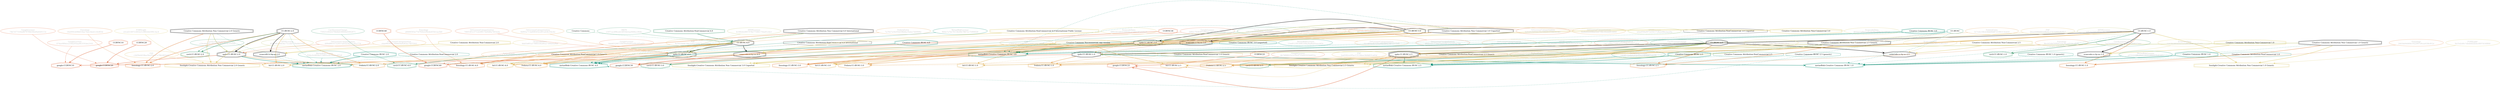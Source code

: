 strict digraph {
    node [shape=box];
    graph [splines=curved];
    854 [label="SPDXLicense\nfd9c6d2fd5392ecc6c33639892270e08"
        ,fontcolor=gray
        ,color="#b8bf62"
        ,fillcolor="beige;1"
        ,shape=ellipse];
    855 [label="spdx:CC-BY-NC-1.0"
        ,shape=doubleoctagon];
    856 [label="CC-BY-NC-1.0"
        ,shape=doubleoctagon];
    857 [label="Creative Commons Attribution Non Commercial 1.0 Generic"
        ,shape=doubleoctagon];
    861 [label="SPDXLicense\n438fc9b2a9d3bc71ccfef779afdb516b"
        ,fontcolor=gray
        ,color="#b8bf62"
        ,fillcolor="beige;1"
        ,shape=ellipse];
    862 [label="spdx:CC-BY-NC-2.0"
        ,shape=doubleoctagon];
    863 [label="CC-BY-NC-2.0"
        ,shape=doubleoctagon];
    864 [label="Creative Commons Attribution Non Commercial 2.0 Generic"
        ,shape=doubleoctagon];
    868 [label="SPDXLicense\n0d74bf9893f9086139ebcf1f7d7076ba"
        ,fontcolor=gray
        ,color="#b8bf62"
        ,fillcolor="beige;1"
        ,shape=ellipse];
    869 [label="spdx:CC-BY-NC-2.5"
        ,shape=tripleoctagon];
    870 [label="CC-BY-NC-2.5"
        ,shape=doubleoctagon];
    871 [label="Creative Commons Attribution Non Commercial 2.5 Generic"
        ,shape=doubleoctagon];
    882 [label="SPDXLicense\na2aa958a007225fc17cfb2298e2ae20a"
        ,fontcolor=gray
        ,color="#b8bf62"
        ,fillcolor="beige;1"
        ,shape=ellipse];
    883 [label="spdx:CC-BY-NC-3.0"
        ,shape=doubleoctagon];
    884 [label="CC-BY-NC-3.0"
        ,shape=doubleoctagon];
    885 [label="Creative Commons Attribution Non Commercial 3.0 Unported"
        ,shape=doubleoctagon];
    889 [label="SPDXLicense\nfe3842b28f57f78e77584175ba61e4e1"
        ,fontcolor=gray
        ,color="#b8bf62"
        ,fillcolor="beige;1"
        ,shape=ellipse];
    890 [label="spdx:CC-BY-NC-4.0"
        ,shape=doubleoctagon];
    891 [label="CC-BY-NC-4.0"
        ,shape=doubleoctagon];
    892 [label="Creative Commons Attribution Non Commercial 4.0 International"
        ,shape=doubleoctagon];
    5375 [label="GoogleLicense\n074ae9f9dce259d295ba963193de2103"
         ,fontcolor=gray
         ,color="#e06f45"
         ,fillcolor="beige;1"
         ,shape=ellipse];
    5376 [label="google:CCBYNC10"
         ,color="#e06f45"
         ,shape=doubleoctagon];
    5377 [label=CCBYNC10
         ,color="#e06f45"
         ,shape=doubleoctagon];
    5378 [label="GoogleLicense\n74b7d77550a98797f6439eb9a920113c"
         ,fontcolor=gray
         ,color="#e06f45"
         ,fillcolor="beige;1"
         ,shape=ellipse];
    5379 [label="google:CCBYNC20"
         ,color="#e06f45"
         ,shape=doubleoctagon];
    5380 [label=CCBYNC20
         ,color="#e06f45"
         ,shape=doubleoctagon];
    5381 [label="GoogleLicense\n4b74f0f023cce10c4733e02321b0f55a"
         ,fontcolor=gray
         ,color="#e06f45"
         ,fillcolor="beige;1"
         ,shape=ellipse];
    5382 [label="google:CCBYNC25"
         ,color="#e06f45"
         ,shape=doubleoctagon];
    5383 [label=CCBYNC25
         ,color="#e06f45"
         ,shape=doubleoctagon];
    5384 [label="GoogleLicense\ndd6ec7939387a992475883fa531b42a8"
         ,fontcolor=gray
         ,color="#e06f45"
         ,fillcolor="beige;1"
         ,shape=ellipse];
    5385 [label="google:CCBYNC30"
         ,color="#e06f45"
         ,shape=doubleoctagon];
    5386 [label=CCBYNC30
         ,color="#e06f45"
         ,shape=doubleoctagon];
    5387 [label="GoogleLicense\n0dd4f3290710b50addd95e08cb95af25"
         ,fontcolor=gray
         ,color="#e06f45"
         ,fillcolor="beige;1"
         ,shape=ellipse];
    5388 [label="google:CCBYNC40"
         ,color="#e06f45"
         ,shape=doubleoctagon];
    5389 [label=CCBYNC40
         ,color="#e06f45"
         ,shape=doubleoctagon];
    6091 [label="FedoraEntry\nca2e77d9b8cd3914faed14436609f690"
         ,fontcolor=gray
         ,color="#e09d4b"
         ,fillcolor="beige;1"
         ,shape=ellipse];
    6092 [label="Fedora:CC-BY-NC-1.0"
         ,color="#e09d4b"
         ,shape=doubleoctagon];
    6093 [label="Creative Commons Attribution-NonCommercial 1.0 Generic"
         ,color="#e09d4b"
         ,shape=octagon];
    6094 [label="FedoraEntry\n92f8736a2e3a7e7a43ab603a2850d0d5"
         ,fontcolor=gray
         ,color="#e09d4b"
         ,fillcolor="beige;1"
         ,shape=ellipse];
    6095 [label="Fedora:CC-BY-NC-2.0"
         ,color="#e09d4b"
         ,shape=doubleoctagon];
    6096 [label="Creative Commons Attribution-NonCommercial 2.0 Generic"
         ,color="#e09d4b"
         ,shape=octagon];
    6097 [label="FedoraEntry\ne1481c957b0c7cd0bb26053a34c0ece3"
         ,fontcolor=gray
         ,color="#e09d4b"
         ,fillcolor="beige;1"
         ,shape=ellipse];
    6098 [label="Fedora:CC-BY-NC-2.5"
         ,color="#e09d4b"
         ,shape=doubleoctagon];
    6099 [label="Creative Commons Attribution-NonCommercial 2.5 Generic"
         ,color="#e09d4b"
         ,shape=octagon];
    6103 [label="FedoraEntry\n3c7cdcc58cb3fdb00d872198313eafc0"
         ,fontcolor=gray
         ,color="#e09d4b"
         ,fillcolor="beige;1"
         ,shape=ellipse];
    6104 [label="Fedora:CC-BY-NC-3.0"
         ,color="#e09d4b"
         ,shape=doubleoctagon];
    6105 [label="Creative Commons Attribution-NonCommercial 3.0 Unported"
         ,shape=octagon];
    6106 [label="FedoraEntry\n7a7827a54c93d198d4a14aba7db90f6e"
         ,fontcolor=gray
         ,color="#e09d4b"
         ,fillcolor="beige;1"
         ,shape=ellipse];
    6107 [label="Fedora:CC-BY-NC-4.0"
         ,color="#e09d4b"
         ,shape=doubleoctagon];
    6108 [label="Creative Commons Attribution-NonCommercial 4.0 International"
         ,shape=octagon];
    10064 [label="FSF\n2bea509668050ffe6e37414d8da8e8a7"
          ,fontcolor=gray
          ,color="#deb256"
          ,fillcolor="beige;1"
          ,shape=ellipse];
    10065 [label="fsf:CC-BY-NC-1.0"
          ,color="#deb256"
          ,shape=doubleoctagon];
    10066 [label="Creative Commons Nocommercial, any version"
          ,color="#deb256"
          ,shape=doubleoctagon];
    10069 [label="FSF\nc3d59efd18ba56a25ae47e78fc082b69"
          ,fontcolor=gray
          ,color="#deb256"
          ,fillcolor="beige;1"
          ,shape=ellipse];
    10070 [label="fsf:CC-BY-NC-2.0"
          ,color="#deb256"
          ,shape=doubleoctagon];
    10071 [label="FSF\n2ad182ce2f5ac13114bee3b9d031a63d"
          ,fontcolor=gray
          ,color="#deb256"
          ,fillcolor="beige;1"
          ,shape=ellipse];
    10072 [label="fsf:CC-BY-NC-2.5"
          ,color="#deb256"
          ,shape=doubleoctagon];
    10073 [label="FSF\ne1f64541215e4d767acfd9e16f12dcb8"
          ,fontcolor=gray
          ,color="#deb256"
          ,fillcolor="beige;1"
          ,shape=ellipse];
    10074 [label="fsf:CC-BY-NC-3.0"
          ,color="#deb256"
          ,shape=doubleoctagon];
    10075 [label="FSF\n4a1655bdb70bc2a0a530f979c1c2abac"
          ,fontcolor=gray
          ,color="#deb256"
          ,fillcolor="beige;1"
          ,shape=ellipse];
    10076 [label="fsf:CC-BY-NC-4.0"
          ,color="#deb256"
          ,shape=doubleoctagon];
    13281 [label="ScancodeData\n1ab74cd85d3ac1a1af90d8e6cea37e53"
          ,fontcolor=gray
          ,color="#dac767"
          ,fillcolor="beige;1"
          ,shape=ellipse];
    13282 [label="scancode:cc-by-nc-1.0"
          ,shape=doubleoctagon];
    13283 [label="Creative Commons Attribution Non-Commercial 1.0"
          ,color="#dac767"
          ,shape=doubleoctagon];
    13287 [label="ScancodeData\n6dd1b8f1a170603302f0ca7306b0a9b0"
          ,fontcolor=gray
          ,color="#dac767"
          ,fillcolor="beige;1"
          ,shape=ellipse];
    13288 [label="scancode:cc-by-nc-2.0"
          ,shape=doubleoctagon];
    13289 [label="Creative Commons Attribution Non-Commercial 2.0"
          ,color="#dac767"
          ,shape=doubleoctagon];
    13293 [label="ScancodeData\ne52d6a3d0c4fa685fbbe28371c61c517"
          ,fontcolor=gray
          ,color="#dac767"
          ,fillcolor="beige;1"
          ,shape=ellipse];
    13294 [label="scancode:cc-by-nc-2.5"
          ,shape=doubleoctagon];
    13295 [label="Creative Commons Attribution Non-Commercial 2.5"
          ,color="#dac767"
          ,shape=doubleoctagon];
    13302 [label="ScancodeData\n403227af8d3ad8e8e99ed08b2b3281aa"
          ,fontcolor=gray
          ,color="#dac767"
          ,fillcolor="beige;1"
          ,shape=ellipse];
    13303 [label="scancode:cc-by-nc-3.0"
          ,shape=doubleoctagon];
    13304 [label="Creative Commons Attribution Non-Commercial 3.0"
          ,color="#dac767"
          ,shape=doubleoctagon];
    13308 [label="ScancodeData\nd8822b1d4553d45f2c27d44385eb4ee4"
          ,fontcolor=gray
          ,color="#dac767"
          ,fillcolor="beige;1"
          ,shape=ellipse];
    13309 [label="scancode:cc-by-nc-4.0"
          ,shape=doubleoctagon];
    13310 [label="Creative Commons Attribution-NonCommercial 4.0 International Public License"
          ,color="#dac767"
          ,shape=doubleoctagon];
    26842 [label="Fossology\n18a000cb08b618ae7bee3beb1c6e8f3d"
          ,fontcolor=gray
          ,color="#e18745"
          ,fillcolor="beige;1"
          ,shape=ellipse];
    26843 [label="fossology:CC-BY-NC-2.0"
          ,color="#e18745"
          ,shape=doubleoctagon];
    26845 [label="Fossology\n2443bb9d46fe1922997e9cae038c812c"
          ,fontcolor=gray
          ,color="#e18745"
          ,fillcolor="beige;1"
          ,shape=ellipse];
    26846 [label="fossology:CC-BY-NC-1.0"
          ,color="#e18745"
          ,shape=doubleoctagon];
    26848 [label="Fossology\n8bcbf2dbf309b63c8c94ced524ce8b4c"
          ,fontcolor=gray
          ,color="#e18745"
          ,fillcolor="beige;1"
          ,shape=ellipse];
    26849 [label="fossology:CC-BY-NC-2.5"
          ,color="#e18745"
          ,shape=doubleoctagon];
    26851 [label="Fossology\nf81e09c61cae0d589152df39c5c2b1c7"
          ,fontcolor=gray
          ,color="#e18745"
          ,fillcolor="beige;1"
          ,shape=ellipse];
    26852 [label="fossology:CC-BY-NC-3.0"
          ,color="#e18745"
          ,shape=doubleoctagon];
    27299 [label="Fossology\na8406593a77d792b229eded55b1aa3b0"
          ,fontcolor=gray
          ,color="#e18745"
          ,fillcolor="beige;1"
          ,shape=ellipse];
    27300 [label="fossology:CC-BY-NC-4.0"
          ,color="#e18745"
          ,shape=doubleoctagon];
    28253 [label="OKFN\ne187cacd96ceb14918d3aa948bccf64b"
          ,fontcolor=gray
          ,color="#379469"
          ,fillcolor="beige;1"
          ,shape=ellipse];
    28254 [label="Creative Commons Attribution-NonCommercial 4.0"
          ,color="#379469"
          ,shape=doubleoctagon];
    28255 [label="Creative Commons"
          ,color="#379469"
          ,shape=octagon];
    28573 [label="OrtLicenseCategorization\nd0f2ce21773ed7aec03b7c2a2d5aa74d"
          ,fontcolor=gray
          ,color="#e06f45"
          ,fillcolor="beige;1"
          ,shape=ellipse];
    28574 [label="OrtLicenseCategorization\n699df8035722937af55e56277c81c774"
          ,fontcolor=gray
          ,color="#e06f45"
          ,fillcolor="beige;1"
          ,shape=ellipse];
    28575 [label="OrtLicenseCategorization\n72672f86e2194cb737236acaafd73db4"
          ,fontcolor=gray
          ,color="#e06f45"
          ,fillcolor="beige;1"
          ,shape=ellipse];
    28576 [label="OrtLicenseCategorization\nda0a9e0d54de33e186e81570bcdcc4f7"
          ,fontcolor=gray
          ,color="#e06f45"
          ,fillcolor="beige;1"
          ,shape=ellipse];
    28578 [label="OrtLicenseCategorization\n746f14f1e3712d3f917d20d0a7403eda"
          ,fontcolor=gray
          ,color="#e06f45"
          ,fillcolor="beige;1"
          ,shape=ellipse];
    35404 [label="OrtLicenseCategorization\n31ed68dafb5f3be682bb6238f1e372d5"
          ,fontcolor=gray
          ,color="#e09d4b"
          ,fillcolor="beige;1"
          ,shape=ellipse];
    35406 [label="OrtLicenseCategorization\nc4ab96e89bc30b8e0a9283ec76f7f303"
          ,fontcolor=gray
          ,color="#e09d4b"
          ,fillcolor="beige;1"
          ,shape=ellipse];
    35407 [label="OrtLicenseCategorization\na5c1a842cb76f1e78704a586a87e7d04"
          ,fontcolor=gray
          ,color="#e09d4b"
          ,fillcolor="beige;1"
          ,shape=ellipse];
    35408 [label="OrtLicenseCategorization\nf2dfb844498bd3ed756e30eddf83480f"
          ,fontcolor=gray
          ,color="#e09d4b"
          ,fillcolor="beige;1"
          ,shape=ellipse];
    35409 [label="OrtLicenseCategorization\n9d9f3a713a6085f32cd91afcfb35bc4e"
          ,fontcolor=gray
          ,color="#e09d4b"
          ,fillcolor="beige;1"
          ,shape=ellipse];
    36553 [label="CavilLicenseChange\n7a256d66fd507560490e0f7d49037dee"
          ,fontcolor=gray
          ,color="#379469"
          ,fillcolor="beige;1"
          ,shape=ellipse];
    36554 [label="cavil:CC-BY-NC-1.0"
          ,color="#379469"
          ,shape=doubleoctagon];
    36555 [label="CavilLicenseChange\nc19eddd081c88d85809af351dcc03f30"
          ,fontcolor=gray
          ,color="#379469"
          ,fillcolor="beige;1"
          ,shape=ellipse];
    36556 [label="cavil:CC-BY-NC-2.0"
          ,color="#379469"
          ,shape=doubleoctagon];
    36557 [label="CavilLicenseChange\ne8d9796269aac9b5f062ff371cd22c3b"
          ,fontcolor=gray
          ,color="#379469"
          ,fillcolor="beige;1"
          ,shape=ellipse];
    36558 [label="cavil:CC-BY-NC-2.5"
          ,color="#379469"
          ,shape=doubleoctagon];
    36559 [label="CavilLicenseChange\ne2bae4626cfa560bc2f98ff60012d097"
          ,fontcolor=gray
          ,color="#379469"
          ,fillcolor="beige;1"
          ,shape=ellipse];
    36560 [label="cavil:CC-BY-NC-3.0"
          ,color="#379469"
          ,shape=doubleoctagon];
    36563 [label="CavilLicenseChange\n759251492fcf7ffd4b03966bd5002871"
          ,fontcolor=gray
          ,color="#379469"
          ,fillcolor="beige;1"
          ,shape=ellipse];
    36564 [label="cavil:CC-BY-NC-4.0"
          ,color="#379469"
          ,shape=doubleoctagon];
    40239 [label="MetaeffektLicense\n9b4a7a7be76118c09c78672c75906f26"
          ,fontcolor=gray
          ,color="#00876c"
          ,fillcolor="beige;1"
          ,shape=ellipse];
    40240 [label="metaeffekt:Creative Commons BY-NC 4.0"
          ,color="#00876c"
          ,shape=doubleoctagon];
    40241 [label="Creative Commons BY-NC 4.0"
          ,color="#00876c"
          ,shape=doubleoctagon];
    40242 [label="CC-BY-NC"
          ,color="#00876c"
          ,shape=octagon];
    40243 [label="MetaeffektLicense\n13edf12391406330b26af8a83eacd43c"
          ,fontcolor=gray
          ,color="#00876c"
          ,fillcolor="beige;1"
          ,shape=ellipse];
    40244 [label="metaeffekt:Creative Commons BY-NC 3.0"
          ,color="#00876c"
          ,shape=doubleoctagon];
    40245 [label="Creative Commons BY-NC 3.0"
          ,color="#00876c"
          ,shape=doubleoctagon];
    40246 [label="Creative Commons BY-NC 3.0 (unported)"
          ,color="#00876c"
          ,shape=octagon];
    40250 [label="MetaeffektLicense\n145ff532e4aba52e03ec640d0671055b"
          ,fontcolor=gray
          ,color="#00876c"
          ,fillcolor="beige;1"
          ,shape=ellipse];
    40251 [label="metaeffekt:Creative Commons BY-NC 2.5"
          ,color="#00876c"
          ,shape=doubleoctagon];
    40252 [label="Creative Commons BY-NC 2.5"
          ,color="#00876c"
          ,shape=doubleoctagon];
    40253 [label="Creative Commons Attribution-NonCommercial 2.5"
          ,color="#00876c"
          ,shape=octagon];
    40254 [label="Creative Commons BY-NC 2.5 (generic)"
          ,color="#00876c"
          ,shape=octagon];
    40255 [label="MetaeffektLicense\nf56bc0c6856e574f82a28caba4a0f1b9"
          ,fontcolor=gray
          ,color="#00876c"
          ,fillcolor="beige;1"
          ,shape=ellipse];
    40256 [label="metaeffekt:Creative Commons BY-NC 2.0"
          ,color="#00876c"
          ,shape=doubleoctagon];
    40257 [label="Creative Commons BY-NC 2.0"
          ,color="#00876c"
          ,shape=doubleoctagon];
    40258 [label="Creative Commons Attribution-NonCommercial 2.0"
          ,color="#00876c"
          ,shape=octagon];
    40259 [label="MetaeffektLicense\ne57111298c6b422f1f1296641fedcb23"
          ,fontcolor=gray
          ,color="#00876c"
          ,fillcolor="beige;1"
          ,shape=ellipse];
    40260 [label="metaeffekt:Creative Commons BY-NC 1.0"
          ,color="#00876c"
          ,shape=doubleoctagon];
    40261 [label="Creative Commons BY-NC 1.0"
          ,color="#00876c"
          ,shape=doubleoctagon];
    40262 [label="Creative Commons Attribution-NonCommercial 1.0"
          ,color="#00876c"
          ,shape=octagon];
    40263 [label="Creative Commons BY-NC 1.0 (generic)"
          ,color="#00876c"
          ,shape=octagon];
    51103 [label="FOSSLight\nff59ce8a1753b9810183715ba586a259"
          ,fontcolor=gray
          ,color="#dac767"
          ,fillcolor="beige;1"
          ,shape=ellipse];
    51104 [label="fosslight:Creative Commons Attribution Non Commercial 3.0 Unported"
          ,color="#dac767"
          ,shape=doubleoctagon];
    51137 [label="FOSSLight\n3b35d2d0c7db444f2bebcf697416f800"
          ,fontcolor=gray
          ,color="#dac767"
          ,fillcolor="beige;1"
          ,shape=ellipse];
    51138 [label="fosslight:Creative Commons Attribution Non Commercial 1.0 Generic"
          ,color="#dac767"
          ,shape=doubleoctagon];
    51139 [label="FOSSLight\na5caf2149723832e1cf802bb599c3ac4"
          ,fontcolor=gray
          ,color="#dac767"
          ,fillcolor="beige;1"
          ,shape=ellipse];
    51140 [label="fosslight:Creative Commons Attribution Non Commercial 2.0 Generic"
          ,color="#dac767"
          ,shape=doubleoctagon];
    51141 [label="FOSSLight\n6a4160d27dd13c008c79b108d8f128ea"
          ,fontcolor=gray
          ,color="#dac767"
          ,fillcolor="beige;1"
          ,shape=ellipse];
    51142 [label="fosslight:Creative Commons Attribution Non Commercial 2.5 Generic"
          ,color="#dac767"
          ,shape=doubleoctagon];
    854 -> 855 [weight=0.5
               ,color="#b8bf62"];
    855 -> 5376 [style=bold
                ,arrowhead=vee
                ,weight=0.7
                ,color="#e06f45"];
    855 -> 6092 [style=bold
                ,arrowhead=vee
                ,weight=0.7
                ,color="#e09d4b"];
    855 -> 10065 [style=dashed
                 ,arrowhead=vee
                 ,weight=0.5
                 ,color="#deb256"];
    855 -> 40260 [style=bold
                 ,arrowhead=vee
                 ,weight=0.7
                 ,color="#00876c"];
    856 -> 855 [style=bold
               ,arrowhead=vee
               ,weight=0.7];
    856 -> 6092 [style=bold
                ,arrowhead=vee
                ,weight=0.7
                ,color="#e09d4b"];
    856 -> 10065 [style=bold
                 ,arrowhead=vee
                 ,weight=0.7
                 ,color="#deb256"];
    856 -> 13282 [style=bold
                 ,arrowhead=vee
                 ,weight=0.7];
    856 -> 26846 [style=bold
                 ,arrowhead=vee
                 ,weight=0.7
                 ,color="#e18745"];
    856 -> 36554 [style=bold
                 ,arrowhead=vee
                 ,weight=0.7
                 ,color="#379469"];
    856 -> 36554 [style=bold
                 ,arrowhead=vee
                 ,weight=0.7
                 ,color="#379469"];
    856 -> 40260 [style=dashed
                 ,arrowhead=vee
                 ,weight=0.5
                 ,color="#00876c"];
    856 -> 51138 [style=bold
                 ,arrowhead=vee
                 ,weight=0.7
                 ,color="#dac767"];
    857 -> 855 [style=bold
               ,arrowhead=vee
               ,weight=0.7
               ,color="#b8bf62"];
    857 -> 26846 [style=bold
                 ,arrowhead=vee
                 ,weight=0.7
                 ,color="#e18745"];
    857 -> 40260 [style=dashed
                 ,arrowhead=vee
                 ,weight=0.5
                 ,color="#00876c"];
    857 -> 51138 [style=bold
                 ,arrowhead=vee
                 ,weight=0.7
                 ,color="#dac767"];
    861 -> 862 [weight=0.5
               ,color="#b8bf62"];
    862 -> 5379 [style=bold
                ,arrowhead=vee
                ,weight=0.7
                ,color="#e06f45"];
    862 -> 6095 [style=bold
                ,arrowhead=vee
                ,weight=0.7
                ,color="#e09d4b"];
    862 -> 10070 [style=dashed
                 ,arrowhead=vee
                 ,weight=0.5
                 ,color="#deb256"];
    862 -> 40256 [style=bold
                 ,arrowhead=vee
                 ,weight=0.7
                 ,color="#00876c"];
    863 -> 862 [style=bold
               ,arrowhead=vee
               ,weight=0.7];
    863 -> 6095 [style=bold
                ,arrowhead=vee
                ,weight=0.7
                ,color="#e09d4b"];
    863 -> 10070 [style=bold
                 ,arrowhead=vee
                 ,weight=0.7
                 ,color="#deb256"];
    863 -> 13288 [style=bold
                 ,arrowhead=vee
                 ,weight=0.7];
    863 -> 26843 [style=bold
                 ,arrowhead=vee
                 ,weight=0.7
                 ,color="#e18745"];
    863 -> 36556 [style=bold
                 ,arrowhead=vee
                 ,weight=0.7
                 ,color="#379469"];
    863 -> 36556 [style=bold
                 ,arrowhead=vee
                 ,weight=0.7
                 ,color="#379469"];
    863 -> 40256 [style=dashed
                 ,arrowhead=vee
                 ,weight=0.5
                 ,color="#00876c"];
    863 -> 51140 [style=bold
                 ,arrowhead=vee
                 ,weight=0.7
                 ,color="#dac767"];
    864 -> 862 [style=bold
               ,arrowhead=vee
               ,weight=0.7
               ,color="#b8bf62"];
    864 -> 26843 [style=bold
                 ,arrowhead=vee
                 ,weight=0.7
                 ,color="#e18745"];
    864 -> 40256 [style=dashed
                 ,arrowhead=vee
                 ,weight=0.5
                 ,color="#00876c"];
    864 -> 51140 [style=bold
                 ,arrowhead=vee
                 ,weight=0.7
                 ,color="#dac767"];
    868 -> 869 [weight=0.5
               ,color="#b8bf62"];
    869 -> 5382 [style=bold
                ,arrowhead=vee
                ,weight=0.7
                ,color="#e06f45"];
    869 -> 6098 [style=bold
                ,arrowhead=vee
                ,weight=0.7
                ,color="#e09d4b"];
    869 -> 10072 [style=dashed
                 ,arrowhead=vee
                 ,weight=0.5
                 ,color="#deb256"];
    869 -> 40251 [style=bold
                 ,arrowhead=vee
                 ,weight=0.7
                 ,color="#00876c"];
    870 -> 869 [style=bold
               ,arrowhead=vee
               ,weight=0.7];
    870 -> 6098 [style=bold
                ,arrowhead=vee
                ,weight=0.7
                ,color="#e09d4b"];
    870 -> 10072 [style=bold
                 ,arrowhead=vee
                 ,weight=0.7
                 ,color="#deb256"];
    870 -> 13294 [style=bold
                 ,arrowhead=vee
                 ,weight=0.7];
    870 -> 26849 [style=bold
                 ,arrowhead=vee
                 ,weight=0.7
                 ,color="#e18745"];
    870 -> 36558 [style=bold
                 ,arrowhead=vee
                 ,weight=0.7
                 ,color="#379469"];
    870 -> 36558 [style=bold
                 ,arrowhead=vee
                 ,weight=0.7
                 ,color="#379469"];
    870 -> 40251 [style=dashed
                 ,arrowhead=vee
                 ,weight=0.5
                 ,color="#00876c"];
    870 -> 51142 [style=bold
                 ,arrowhead=vee
                 ,weight=0.7
                 ,color="#dac767"];
    871 -> 869 [style=bold
               ,arrowhead=vee
               ,weight=0.7
               ,color="#b8bf62"];
    871 -> 26849 [style=bold
                 ,arrowhead=vee
                 ,weight=0.7
                 ,color="#e18745"];
    871 -> 40251 [style=dashed
                 ,arrowhead=vee
                 ,weight=0.5
                 ,color="#00876c"];
    871 -> 51142 [style=bold
                 ,arrowhead=vee
                 ,weight=0.7
                 ,color="#dac767"];
    882 -> 883 [weight=0.5
               ,color="#b8bf62"];
    883 -> 5385 [style=bold
                ,arrowhead=vee
                ,weight=0.7
                ,color="#e06f45"];
    883 -> 6104 [style=bold
                ,arrowhead=vee
                ,weight=0.7
                ,color="#e09d4b"];
    883 -> 10074 [style=dashed
                 ,arrowhead=vee
                 ,weight=0.5
                 ,color="#deb256"];
    883 -> 40244 [style=bold
                 ,arrowhead=vee
                 ,weight=0.7
                 ,color="#00876c"];
    884 -> 883 [style=bold
               ,arrowhead=vee
               ,weight=0.7];
    884 -> 6104 [style=bold
                ,arrowhead=vee
                ,weight=0.7
                ,color="#e09d4b"];
    884 -> 10074 [style=bold
                 ,arrowhead=vee
                 ,weight=0.7
                 ,color="#deb256"];
    884 -> 13303 [style=bold
                 ,arrowhead=vee
                 ,weight=0.7];
    884 -> 26852 [style=bold
                 ,arrowhead=vee
                 ,weight=0.7
                 ,color="#e18745"];
    884 -> 36560 [style=bold
                 ,arrowhead=vee
                 ,weight=0.7
                 ,color="#379469"];
    884 -> 36560 [style=bold
                 ,arrowhead=vee
                 ,weight=0.7
                 ,color="#379469"];
    884 -> 40244 [style=dashed
                 ,arrowhead=vee
                 ,weight=0.5
                 ,color="#00876c"];
    884 -> 51104 [style=bold
                 ,arrowhead=vee
                 ,weight=0.7
                 ,color="#dac767"];
    885 -> 883 [style=bold
               ,arrowhead=vee
               ,weight=0.7
               ,color="#b8bf62"];
    885 -> 26852 [style=bold
                 ,arrowhead=vee
                 ,weight=0.7
                 ,color="#e18745"];
    885 -> 40244 [style=dashed
                 ,arrowhead=vee
                 ,weight=0.5
                 ,color="#00876c"];
    885 -> 51104 [style=bold
                 ,arrowhead=vee
                 ,weight=0.7
                 ,color="#dac767"];
    889 -> 890 [weight=0.5
               ,color="#b8bf62"];
    890 -> 5388 [style=bold
                ,arrowhead=vee
                ,weight=0.7
                ,color="#e06f45"];
    890 -> 6107 [style=bold
                ,arrowhead=vee
                ,weight=0.7
                ,color="#e09d4b"];
    890 -> 10076 [style=dashed
                 ,arrowhead=vee
                 ,weight=0.5
                 ,color="#deb256"];
    890 -> 40240 [style=bold
                 ,arrowhead=vee
                 ,weight=0.7
                 ,color="#00876c"];
    891 -> 890 [style=bold
               ,arrowhead=vee
               ,weight=0.7];
    891 -> 6107 [style=bold
                ,arrowhead=vee
                ,weight=0.7
                ,color="#e09d4b"];
    891 -> 10076 [style=bold
                 ,arrowhead=vee
                 ,weight=0.7
                 ,color="#deb256"];
    891 -> 13309 [style=bold
                 ,arrowhead=vee
                 ,weight=0.7];
    891 -> 27300 [style=bold
                 ,arrowhead=vee
                 ,weight=0.7
                 ,color="#e18745"];
    891 -> 36564 [style=bold
                 ,arrowhead=vee
                 ,weight=0.7
                 ,color="#379469"];
    891 -> 36564 [style=bold
                 ,arrowhead=vee
                 ,weight=0.7
                 ,color="#379469"];
    891 -> 40240 [style=dashed
                 ,arrowhead=vee
                 ,weight=0.5
                 ,color="#00876c"];
    892 -> 890 [style=bold
               ,arrowhead=vee
               ,weight=0.7
               ,color="#b8bf62"];
    892 -> 27300 [style=bold
                 ,arrowhead=vee
                 ,weight=0.7
                 ,color="#e18745"];
    892 -> 40240 [style=dashed
                 ,arrowhead=vee
                 ,weight=0.5
                 ,color="#00876c"];
    5375 -> 5376 [weight=0.5
                 ,color="#e06f45"];
    5377 -> 5376 [style=bold
                 ,arrowhead=vee
                 ,weight=0.7
                 ,color="#e06f45"];
    5378 -> 5379 [weight=0.5
                 ,color="#e06f45"];
    5380 -> 5379 [style=bold
                 ,arrowhead=vee
                 ,weight=0.7
                 ,color="#e06f45"];
    5381 -> 5382 [weight=0.5
                 ,color="#e06f45"];
    5383 -> 5382 [style=bold
                 ,arrowhead=vee
                 ,weight=0.7
                 ,color="#e06f45"];
    5384 -> 5385 [weight=0.5
                 ,color="#e06f45"];
    5386 -> 5385 [style=bold
                 ,arrowhead=vee
                 ,weight=0.7
                 ,color="#e06f45"];
    5387 -> 5388 [weight=0.5
                 ,color="#e06f45"];
    5389 -> 5388 [style=bold
                 ,arrowhead=vee
                 ,weight=0.7
                 ,color="#e06f45"];
    6091 -> 6092 [weight=0.5
                 ,color="#e09d4b"];
    6093 -> 6092 [style=dashed
                 ,arrowhead=vee
                 ,weight=0.5
                 ,color="#e09d4b"];
    6094 -> 6095 [weight=0.5
                 ,color="#e09d4b"];
    6096 -> 6095 [style=dashed
                 ,arrowhead=vee
                 ,weight=0.5
                 ,color="#e09d4b"];
    6097 -> 6098 [weight=0.5
                 ,color="#e09d4b"];
    6099 -> 6098 [style=dashed
                 ,arrowhead=vee
                 ,weight=0.5
                 ,color="#e09d4b"];
    6103 -> 6104 [weight=0.5
                 ,color="#e09d4b"];
    6105 -> 6104 [style=dashed
                 ,arrowhead=vee
                 ,weight=0.5
                 ,color="#e09d4b"];
    6105 -> 40244 [style=dashed
                  ,arrowhead=vee
                  ,weight=0.5
                  ,color="#00876c"];
    6106 -> 6107 [weight=0.5
                 ,color="#e09d4b"];
    6108 -> 6107 [style=dashed
                 ,arrowhead=vee
                 ,weight=0.5
                 ,color="#e09d4b"];
    6108 -> 40240 [style=dashed
                  ,arrowhead=vee
                  ,weight=0.5
                  ,color="#00876c"];
    10064 -> 10065 [weight=0.5
                   ,color="#deb256"];
    10066 -> 10065 [style=bold
                   ,arrowhead=vee
                   ,weight=0.7
                   ,color="#deb256"];
    10066 -> 10070 [style=bold
                   ,arrowhead=vee
                   ,weight=0.7
                   ,color="#deb256"];
    10066 -> 10072 [style=bold
                   ,arrowhead=vee
                   ,weight=0.7
                   ,color="#deb256"];
    10066 -> 10074 [style=bold
                   ,arrowhead=vee
                   ,weight=0.7
                   ,color="#deb256"];
    10066 -> 10076 [style=bold
                   ,arrowhead=vee
                   ,weight=0.7
                   ,color="#deb256"];
    10069 -> 10070 [weight=0.5
                   ,color="#deb256"];
    10071 -> 10072 [weight=0.5
                   ,color="#deb256"];
    10073 -> 10074 [weight=0.5
                   ,color="#deb256"];
    10075 -> 10076 [weight=0.5
                   ,color="#deb256"];
    13281 -> 13282 [weight=0.5
                   ,color="#dac767"];
    13282 -> 40260 [style=dashed
                   ,arrowhead=vee
                   ,weight=0.5
                   ,color="#00876c"];
    13283 -> 13282 [style=bold
                   ,arrowhead=vee
                   ,weight=0.7
                   ,color="#dac767"];
    13287 -> 13288 [weight=0.5
                   ,color="#dac767"];
    13288 -> 40256 [style=dashed
                   ,arrowhead=vee
                   ,weight=0.5
                   ,color="#00876c"];
    13289 -> 13288 [style=bold
                   ,arrowhead=vee
                   ,weight=0.7
                   ,color="#dac767"];
    13293 -> 13294 [weight=0.5
                   ,color="#dac767"];
    13294 -> 40251 [style=dashed
                   ,arrowhead=vee
                   ,weight=0.5
                   ,color="#00876c"];
    13295 -> 13294 [style=bold
                   ,arrowhead=vee
                   ,weight=0.7
                   ,color="#dac767"];
    13302 -> 13303 [weight=0.5
                   ,color="#dac767"];
    13303 -> 40244 [style=dashed
                   ,arrowhead=vee
                   ,weight=0.5
                   ,color="#00876c"];
    13304 -> 13303 [style=bold
                   ,arrowhead=vee
                   ,weight=0.7
                   ,color="#dac767"];
    13308 -> 13309 [weight=0.5
                   ,color="#dac767"];
    13309 -> 40240 [style=dashed
                   ,arrowhead=vee
                   ,weight=0.5
                   ,color="#00876c"];
    13310 -> 13309 [style=bold
                   ,arrowhead=vee
                   ,weight=0.7
                   ,color="#dac767"];
    26842 -> 26843 [weight=0.5
                   ,color="#e18745"];
    26845 -> 26846 [weight=0.5
                   ,color="#e18745"];
    26848 -> 26849 [weight=0.5
                   ,color="#e18745"];
    26851 -> 26852 [weight=0.5
                   ,color="#e18745"];
    27299 -> 27300 [weight=0.5
                   ,color="#e18745"];
    28253 -> 891 [weight=0.5
                 ,color="#379469"];
    28254 -> 891 [style=bold
                 ,arrowhead=vee
                 ,weight=0.7
                 ,color="#379469"];
    28255 -> 891 [style=dashed
                 ,arrowhead=vee
                 ,weight=0.5
                 ,color="#379469"];
    28573 -> 855 [weight=0.5
                 ,color="#e06f45"];
    28574 -> 862 [weight=0.5
                 ,color="#e06f45"];
    28575 -> 869 [weight=0.5
                 ,color="#e06f45"];
    28576 -> 883 [weight=0.5
                 ,color="#e06f45"];
    28578 -> 890 [weight=0.5
                 ,color="#e06f45"];
    35404 -> 855 [weight=0.5
                 ,color="#e09d4b"];
    35406 -> 862 [weight=0.5
                 ,color="#e09d4b"];
    35407 -> 869 [weight=0.5
                 ,color="#e09d4b"];
    35408 -> 883 [weight=0.5
                 ,color="#e09d4b"];
    35409 -> 890 [weight=0.5
                 ,color="#e09d4b"];
    36553 -> 36554 [weight=0.5
                   ,color="#379469"];
    36555 -> 36556 [weight=0.5
                   ,color="#379469"];
    36557 -> 36558 [weight=0.5
                   ,color="#379469"];
    36559 -> 36560 [weight=0.5
                   ,color="#379469"];
    36563 -> 36564 [weight=0.5
                   ,color="#379469"];
    40239 -> 40240 [weight=0.5
                   ,color="#00876c"];
    40241 -> 40240 [style=bold
                   ,arrowhead=vee
                   ,weight=0.7
                   ,color="#00876c"];
    40242 -> 40240 [style=dashed
                   ,arrowhead=vee
                   ,weight=0.5
                   ,color="#00876c"];
    40242 -> 40244 [style=dashed
                   ,arrowhead=vee
                   ,weight=0.5
                   ,color="#00876c"];
    40242 -> 40251 [style=dashed
                   ,arrowhead=vee
                   ,weight=0.5
                   ,color="#00876c"];
    40242 -> 40256 [style=dashed
                   ,arrowhead=vee
                   ,weight=0.5
                   ,color="#00876c"];
    40242 -> 40260 [style=dashed
                   ,arrowhead=vee
                   ,weight=0.5
                   ,color="#00876c"];
    40243 -> 40244 [weight=0.5
                   ,color="#00876c"];
    40245 -> 40244 [style=bold
                   ,arrowhead=vee
                   ,weight=0.7
                   ,color="#00876c"];
    40246 -> 40244 [style=dashed
                   ,arrowhead=vee
                   ,weight=0.5
                   ,color="#00876c"];
    40250 -> 40251 [weight=0.5
                   ,color="#00876c"];
    40252 -> 40251 [style=bold
                   ,arrowhead=vee
                   ,weight=0.7
                   ,color="#00876c"];
    40253 -> 40251 [style=dashed
                   ,arrowhead=vee
                   ,weight=0.5
                   ,color="#00876c"];
    40254 -> 40251 [style=dashed
                   ,arrowhead=vee
                   ,weight=0.5
                   ,color="#00876c"];
    40255 -> 40256 [weight=0.5
                   ,color="#00876c"];
    40257 -> 40256 [style=bold
                   ,arrowhead=vee
                   ,weight=0.7
                   ,color="#00876c"];
    40257 -> 40256 [style=bold
                   ,arrowhead=vee
                   ,weight=0.7
                   ,color="#00876c"];
    40258 -> 40256 [style=dashed
                   ,arrowhead=vee
                   ,weight=0.5
                   ,color="#00876c"];
    40259 -> 40260 [weight=0.5
                   ,color="#00876c"];
    40261 -> 40260 [style=bold
                   ,arrowhead=vee
                   ,weight=0.7
                   ,color="#00876c"];
    40262 -> 40260 [style=dashed
                   ,arrowhead=vee
                   ,weight=0.5
                   ,color="#00876c"];
    40263 -> 40260 [style=dashed
                   ,arrowhead=vee
                   ,weight=0.5
                   ,color="#00876c"];
    51103 -> 51104 [weight=0.5
                   ,color="#dac767"];
    51137 -> 51138 [weight=0.5
                   ,color="#dac767"];
    51139 -> 51140 [weight=0.5
                   ,color="#dac767"];
    51141 -> 51142 [weight=0.5
                   ,color="#dac767"];
}
